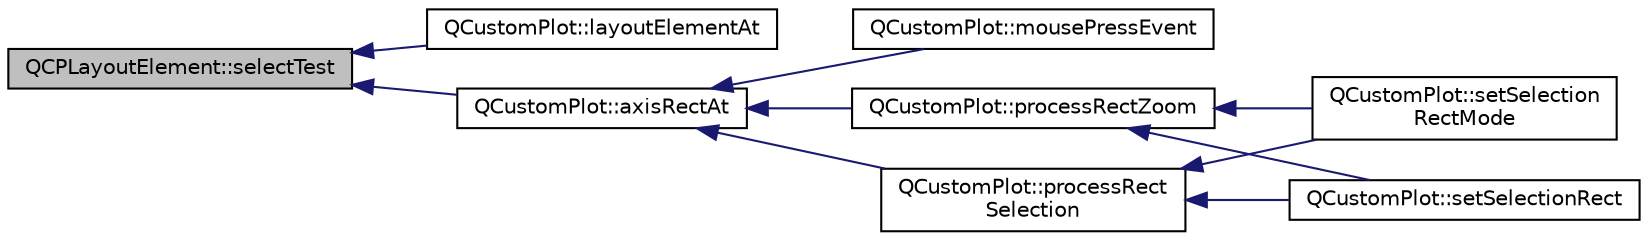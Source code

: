 digraph "QCPLayoutElement::selectTest"
{
  edge [fontname="Helvetica",fontsize="10",labelfontname="Helvetica",labelfontsize="10"];
  node [fontname="Helvetica",fontsize="10",shape=record];
  rankdir="LR";
  Node210 [label="QCPLayoutElement::selectTest",height=0.2,width=0.4,color="black", fillcolor="grey75", style="filled", fontcolor="black"];
  Node210 -> Node211 [dir="back",color="midnightblue",fontsize="10",style="solid",fontname="Helvetica"];
  Node211 [label="QCustomPlot::layoutElementAt",height=0.2,width=0.4,color="black", fillcolor="white", style="filled",URL="$class_q_custom_plot.html#afaa1d304e0287d140fd238e90889ef3c"];
  Node210 -> Node212 [dir="back",color="midnightblue",fontsize="10",style="solid",fontname="Helvetica"];
  Node212 [label="QCustomPlot::axisRectAt",height=0.2,width=0.4,color="black", fillcolor="white", style="filled",URL="$class_q_custom_plot.html#a4a08842fc3e9ba6bed83aa410c5c5ba5"];
  Node212 -> Node213 [dir="back",color="midnightblue",fontsize="10",style="solid",fontname="Helvetica"];
  Node213 [label="QCustomPlot::mousePressEvent",height=0.2,width=0.4,color="black", fillcolor="white", style="filled",URL="$class_q_custom_plot.html#aac0a7296a6031dc667c01c1abd4ecc6b"];
  Node212 -> Node214 [dir="back",color="midnightblue",fontsize="10",style="solid",fontname="Helvetica"];
  Node214 [label="QCustomPlot::processRect\lSelection",height=0.2,width=0.4,color="black", fillcolor="white", style="filled",URL="$class_q_custom_plot.html#ac10849411e1d0e858ea7f29c8ade364c"];
  Node214 -> Node215 [dir="back",color="midnightblue",fontsize="10",style="solid",fontname="Helvetica"];
  Node215 [label="QCustomPlot::setSelection\lRectMode",height=0.2,width=0.4,color="black", fillcolor="white", style="filled",URL="$class_q_custom_plot.html#a810ef958ebe84db661c7288b526c0deb"];
  Node214 -> Node216 [dir="back",color="midnightblue",fontsize="10",style="solid",fontname="Helvetica"];
  Node216 [label="QCustomPlot::setSelectionRect",height=0.2,width=0.4,color="black", fillcolor="white", style="filled",URL="$class_q_custom_plot.html#a0c09f96df15faa4799ad7051bb16cf33"];
  Node212 -> Node217 [dir="back",color="midnightblue",fontsize="10",style="solid",fontname="Helvetica"];
  Node217 [label="QCustomPlot::processRectZoom",height=0.2,width=0.4,color="black", fillcolor="white", style="filled",URL="$class_q_custom_plot.html#a5508a207dcc279f316142f96d984bba3"];
  Node217 -> Node215 [dir="back",color="midnightblue",fontsize="10",style="solid",fontname="Helvetica"];
  Node217 -> Node216 [dir="back",color="midnightblue",fontsize="10",style="solid",fontname="Helvetica"];
}
